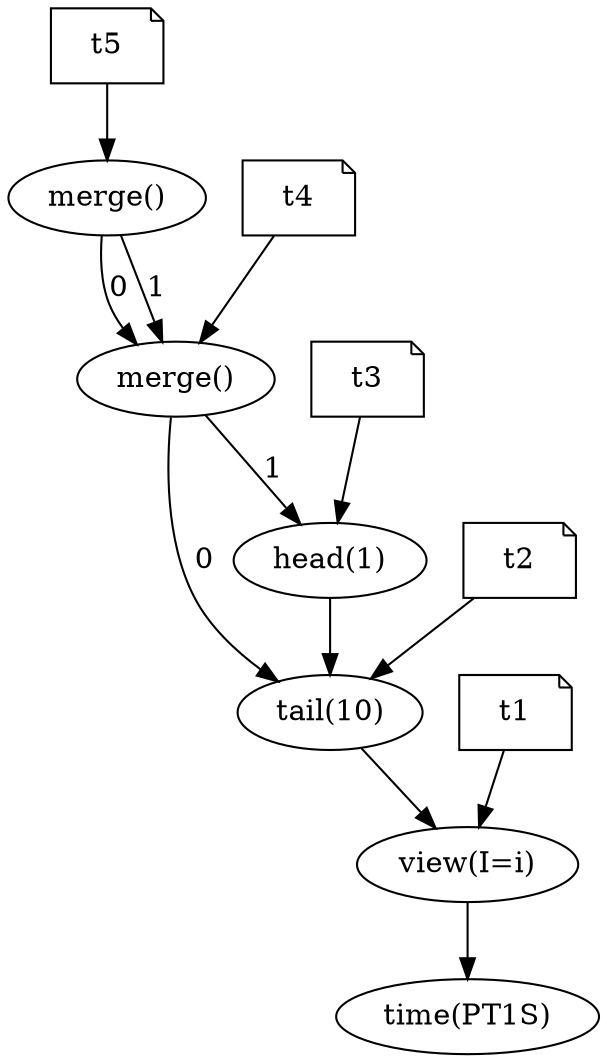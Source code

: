 digraph {
"op_0" ["label"="time(PT1S)"]
"op_1" ["label"="view(I=i)"]
"op_2" ["label"="tail(10)"]
"op_3" ["label"="head(1)"]
"op_4" ["label"="merge()"]
"op_5" ["label"="merge()"]
"t1" ["shape"="note"]
"t2" ["shape"="note"]
"t3" ["shape"="note"]
"t4" ["shape"="note"]
"t5" ["shape"="note"]
"op_1" -> "op_0"
"op_2" -> "op_1"
"op_3" -> "op_2"
"op_4" -> "op_2" ["label"="0"]
"op_4" -> "op_3" ["label"="1"]
"op_5" -> "op_4" ["label"="0"]
"op_5" -> "op_4" ["label"="1"]
"t1" -> "op_1"
"t2" -> "op_2"
"t3" -> "op_3"
"t4" -> "op_4"
"t5" -> "op_5"
}